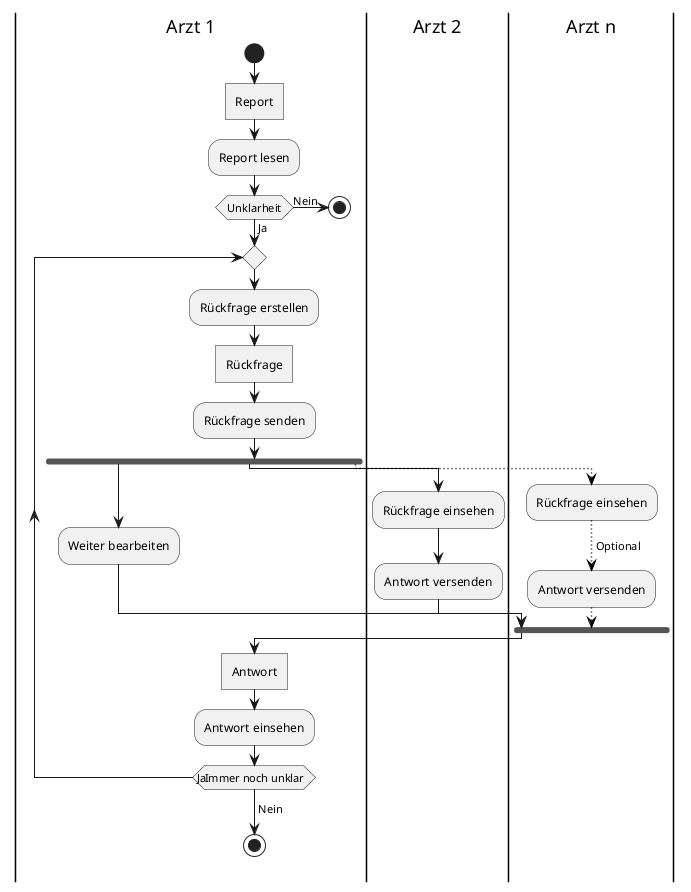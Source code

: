 @startuml
|Arzt 1|
start
 :Report]
 :Report lesen;
 if (Unklarheit) then (Ja)
    repeat
        :Rückfrage erstellen;
        :Rückfrage]
        :Rückfrage senden;
        fork
            :Weiter bearbeiten;
        fork again
            |Arzt 2|
            :Rückfrage einsehen;
            :Antwort versenden;
        fork again
                |Arzt n|
                -[#black,dotted]->
                :Rückfrage einsehen;
                -[#black,dotted]-> Optional;
                :Antwort versenden;
                -[#black,dotted]->
        end fork

        |Arzt 1|
        :Antwort]
        :Antwort einsehen;
    repeat while (Immer noch unklar) -> Ja
    -> Nein;
    stop
 else (Nein)
    stop


@enduml